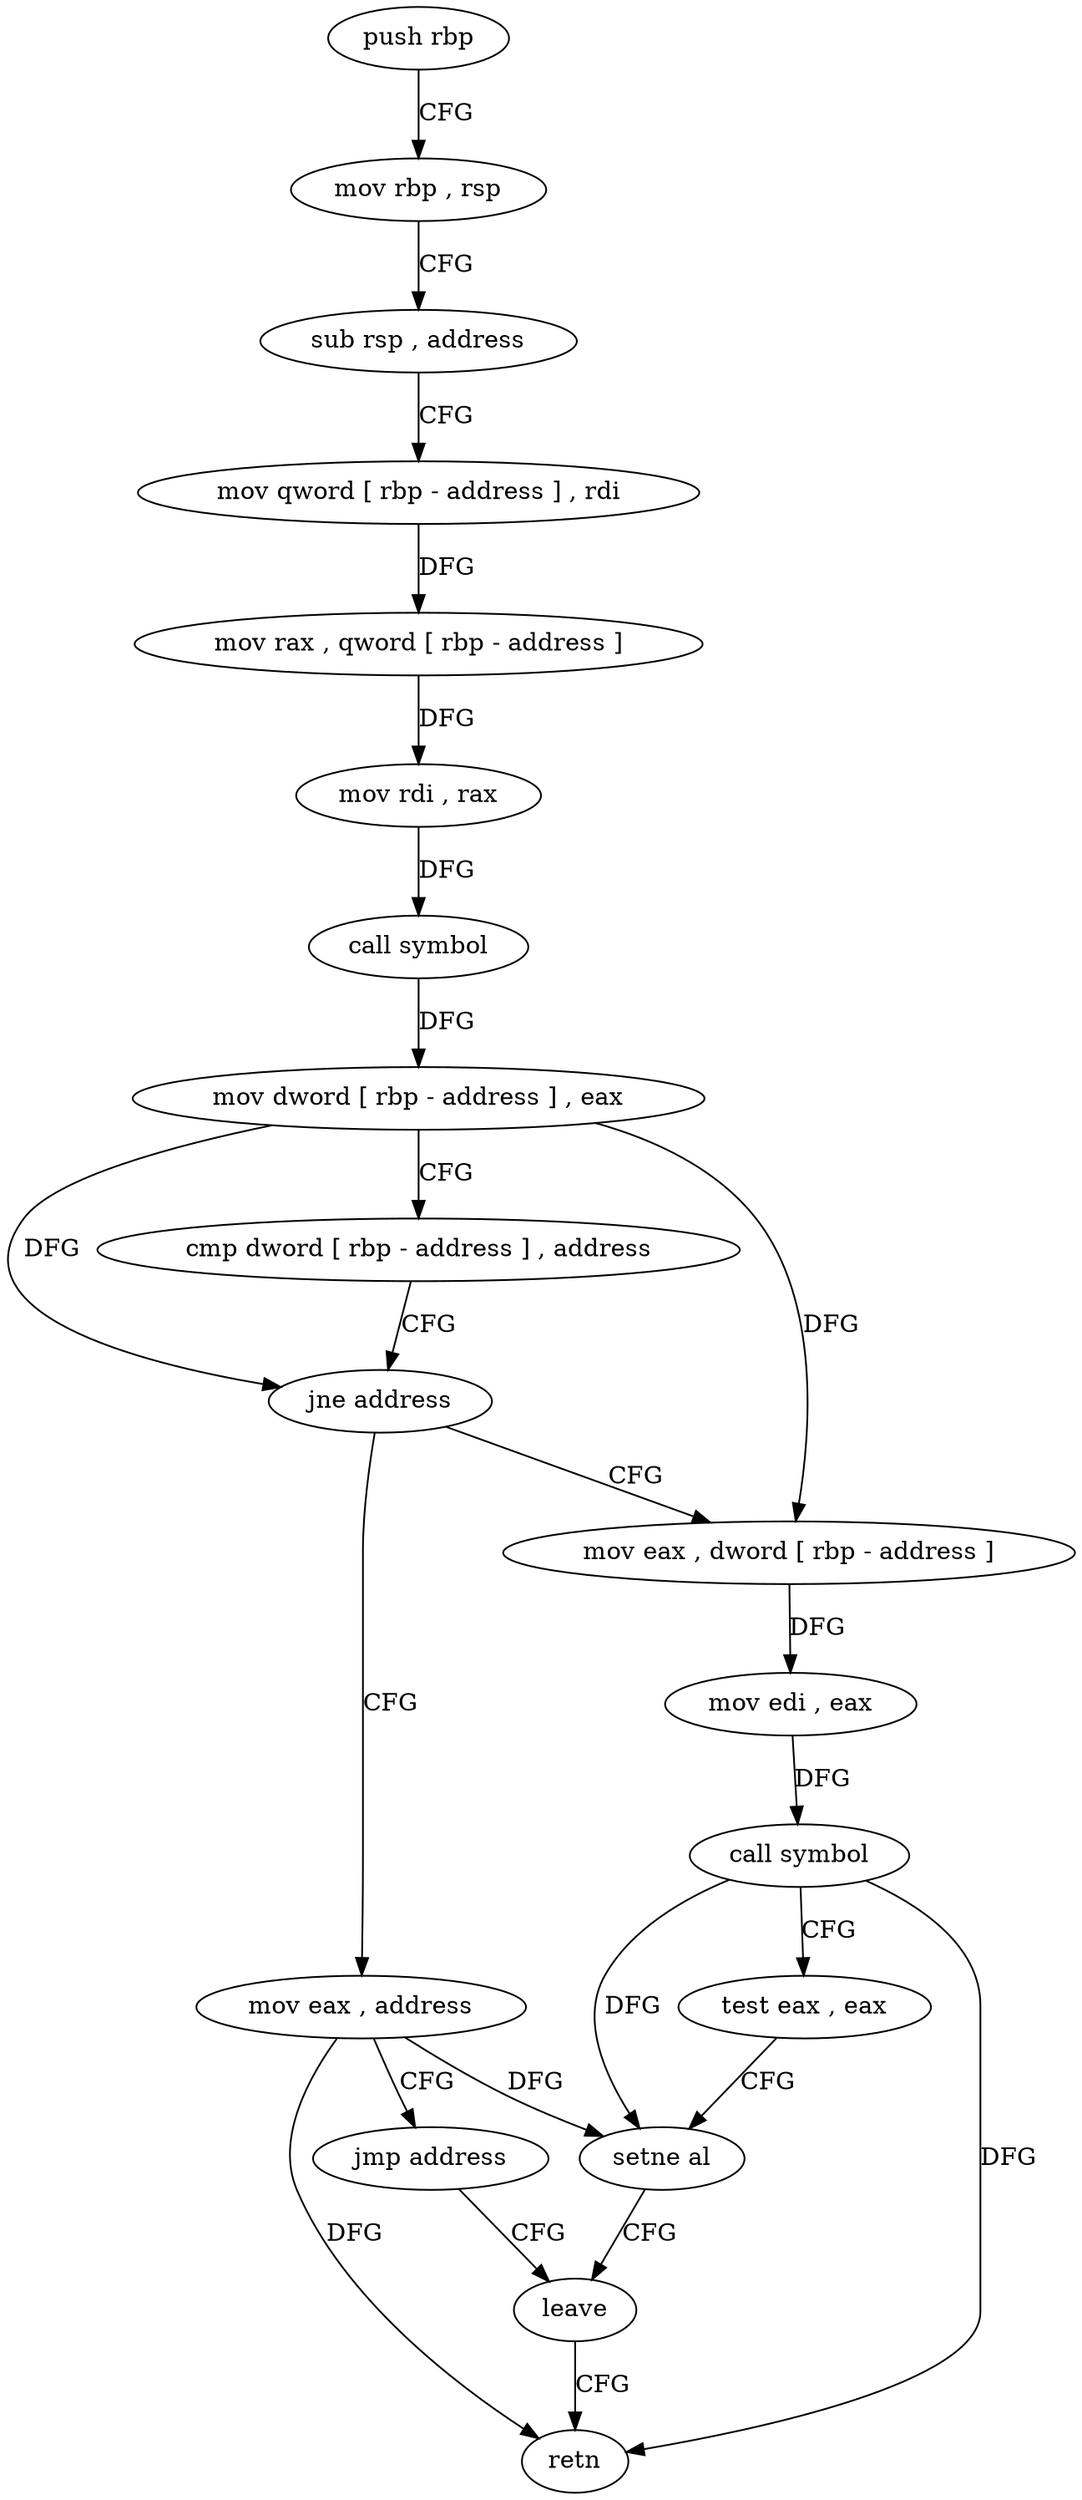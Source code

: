 digraph "func" {
"4271096" [label = "push rbp" ]
"4271097" [label = "mov rbp , rsp" ]
"4271100" [label = "sub rsp , address" ]
"4271104" [label = "mov qword [ rbp - address ] , rdi" ]
"4271108" [label = "mov rax , qword [ rbp - address ]" ]
"4271112" [label = "mov rdi , rax" ]
"4271115" [label = "call symbol" ]
"4271120" [label = "mov dword [ rbp - address ] , eax" ]
"4271123" [label = "cmp dword [ rbp - address ] , address" ]
"4271127" [label = "jne address" ]
"4271136" [label = "mov eax , dword [ rbp - address ]" ]
"4271129" [label = "mov eax , address" ]
"4271139" [label = "mov edi , eax" ]
"4271141" [label = "call symbol" ]
"4271146" [label = "test eax , eax" ]
"4271148" [label = "setne al" ]
"4271151" [label = "leave" ]
"4271134" [label = "jmp address" ]
"4271152" [label = "retn" ]
"4271096" -> "4271097" [ label = "CFG" ]
"4271097" -> "4271100" [ label = "CFG" ]
"4271100" -> "4271104" [ label = "CFG" ]
"4271104" -> "4271108" [ label = "DFG" ]
"4271108" -> "4271112" [ label = "DFG" ]
"4271112" -> "4271115" [ label = "DFG" ]
"4271115" -> "4271120" [ label = "DFG" ]
"4271120" -> "4271123" [ label = "CFG" ]
"4271120" -> "4271127" [ label = "DFG" ]
"4271120" -> "4271136" [ label = "DFG" ]
"4271123" -> "4271127" [ label = "CFG" ]
"4271127" -> "4271136" [ label = "CFG" ]
"4271127" -> "4271129" [ label = "CFG" ]
"4271136" -> "4271139" [ label = "DFG" ]
"4271129" -> "4271134" [ label = "CFG" ]
"4271129" -> "4271148" [ label = "DFG" ]
"4271129" -> "4271152" [ label = "DFG" ]
"4271139" -> "4271141" [ label = "DFG" ]
"4271141" -> "4271146" [ label = "CFG" ]
"4271141" -> "4271148" [ label = "DFG" ]
"4271141" -> "4271152" [ label = "DFG" ]
"4271146" -> "4271148" [ label = "CFG" ]
"4271148" -> "4271151" [ label = "CFG" ]
"4271151" -> "4271152" [ label = "CFG" ]
"4271134" -> "4271151" [ label = "CFG" ]
}
